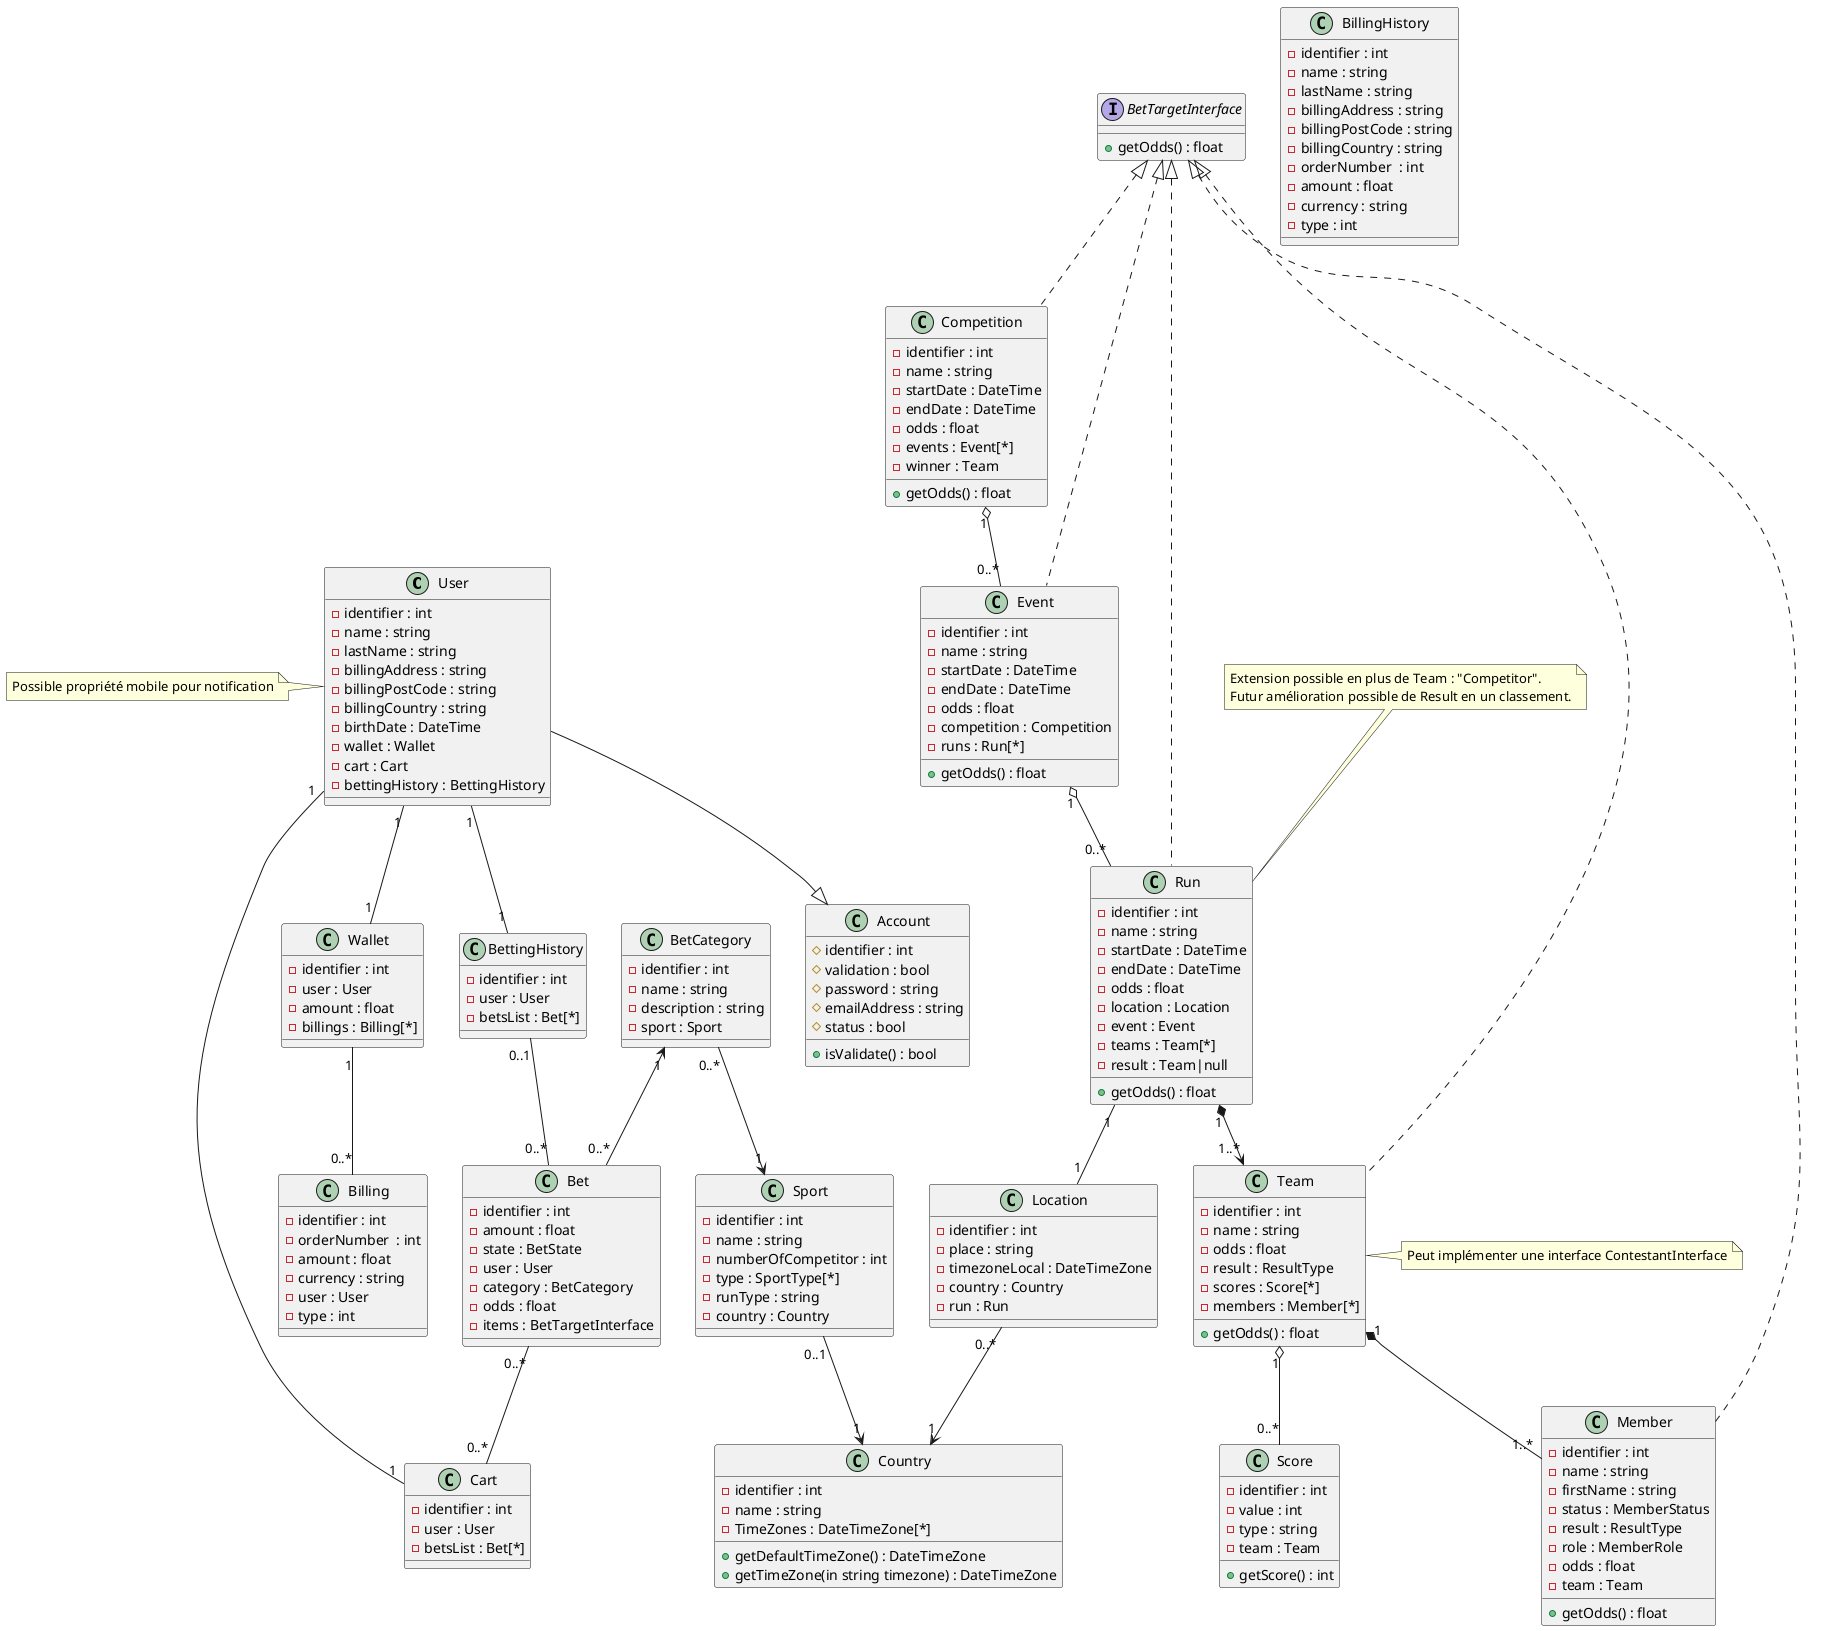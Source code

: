 @startuml parisportif5

'plantuml
'Relations :
    User --|> Account
    BetCategory "1" <-- "0..*" Bet
    User "1" -- "1" BettingHistory
    User "1" -- "1" Wallet
    User "1" -- "1" Cart
    Bet "0..*" -- "0..*" Cart
    BettingHistory "0..1" -- "0..*" Bet
    BetCategory "0..*" --> "1" Sport
    Competition "1" o-- "0..*" Event
    Event "1" o-- "0..*" Run
    Run "1" -- "1" Location
    Team "1" o-- "0..*" Score
    Run "1" *--> "1..*" Team
    Team "1" *-- "1..*" Member
    Sport "0..1" --> "1" Country
    Location "0..*" --> "1" Country
    Wallet "1" -- "0..*" Billing
    BetTargetInterface <|.. Competition
    BetTargetInterface <|.. Event
    BetTargetInterface <|.. Run
    BetTargetInterface <|.. Team
    BetTargetInterface <|.. Member
'Définitions des classes :
    'Porte-feuille de l'utilisateur avec des fonds (de l'argent gagnés)
    class Wallet {
        -identifier : int
        -user : User
        -amount : float
        -billings : Billing[*]
    }
    'Panier qui contient les paris sélectionnés
    class Cart {
        -identifier : int
        -user : User
        -betsList : Bet[*]
    }
    'Historique des paris gagnés ou perdus
    class BettingHistory {
        -identifier : int
        -user : User
        -betsList : Bet[*]
    }
    'interface de généralisation pour les classes autorisé à être parié
    interface BetTargetInterface {
        +getOdds() : float
    }
    'Compte (sert à ce connecter)
    class Account {
        #identifier : int
        #validation : bool
        #password : string
        #emailAddress : string
        #status : bool
        +isValidate() : bool
    }
    'Utilisateur avec un compte
    class User {
        -identifier : int
        -name : string
        -lastName : string
        -billingAddress : string
        -billingPostCode : string
        -billingCountry : string
        -birthDate : DateTime
        -wallet : Wallet
        -cart : Cart
        -bettingHistory : BettingHistory
    }
    note left : Possible propriété mobile pour notification
    'Factures (type=débit ou crédit)
    class Billing {
        -identifier : int
        -orderNumber  : int
        -amount : float
        -currency : string
        -user : User
        -type : int
    }
    'Historique des factures (type=débit ou crédit)
    class BillingHistory {
        -identifier : int
        -name : string
        -lastName : string
        -billingAddress : string
        -billingPostCode : string
        -billingCountry : string
        -orderNumber  : int
        -amount : float
        -currency : string
        -type : int
    }
    'Un paris
    class Bet {
        -identifier : int
        -amount : float
        -state : BetState
        -user : User
        -category : BetCategory
        -odds : float
        -items : BetTargetInterface
    }
    'Catégorie de paris (ex: Paris sur la victoire du favoris)
    class BetCategory {
        -identifier : int
        -name : string
        -description : string
        -sport : Sport
    }
    'Lieu de la rencontre/course
    class Location {
        -identifier : int
        -place : string
        -timezoneLocal : DateTimeZone
        -country : Country
        -run : Run
    }
    'Sport pratiqué (runtype = fixture, race) (type = collectif ou individuel ou les deux)
    class Sport {
        -identifier : int
        -name : string
        -numberOfCompetitor : int
        -type : SportType[*]
        -runType : string
        -country : Country
    }
    'Pays du lieu de la rencontre/course
    class Country {
        -identifier : int
        -name : string
        -TimeZones : DateTimeZone[*]
        +getDefaultTimeZone() : DateTimeZone
        +getTimeZone(in string timezone) : DateTimeZone
    }
    'Compétition (JO, Ligue des Champions, F1 Championnat du monde)
    class Competition {
        -identifier : int
        -name : string
        -startDate : DateTime
        -endDate : DateTime
        -odds : float
        -events : Event[*]
        -winner : Team
        +getOdds() : float
    }
    'Événement de la compétition (poul de qualification, Circuit F1 de france)
    class Event {
        -identifier : int
        -name : string
        -startDate : DateTime
        -endDate : DateTime
        -odds : float
        -competition : Competition
        -runs : Run[*]
        +getOdds() : float
    }
    'Classe mère global : Un match, une rencontre, une course
    class Run {
        -identifier : int
        -name : string
        -startDate : DateTime
        -endDate : DateTime
        -odds : float
        -location : Location
        -event : Event
        -teams : Team[*]
        -result : Team|null
        +getOdds() : float
    }
    note top of Run
    Extension possible en plus de Team : "Competitor".
    Futur amélioration possible de Result en un classement.
    end note
    'Score de l'équipe ou du membre de l'équipe
    class Score {
        -identifier : int
        -value : int
        -type : string
        -team : Team
        +getScore() : int
    }
    'Joueur ou sportif ou pilote
    class Member {
        -identifier : int
        -name : string
        -firstName : string
        -status : MemberStatus
        -result : ResultType
        -role : MemberRole
        -odds : float
        -team : Team
        +getOdds() : float
    }
    'Équipes qui participe à une rencontre, à une course
    class Team {
        -identifier : int
        -name : string
        -odds : float
        -result : ResultType
        -scores : Score[*]
        -members : Member[*]
        +getOdds() : float
    }
    note right: Peut implémenter une interface ContestantInterface

@enduml